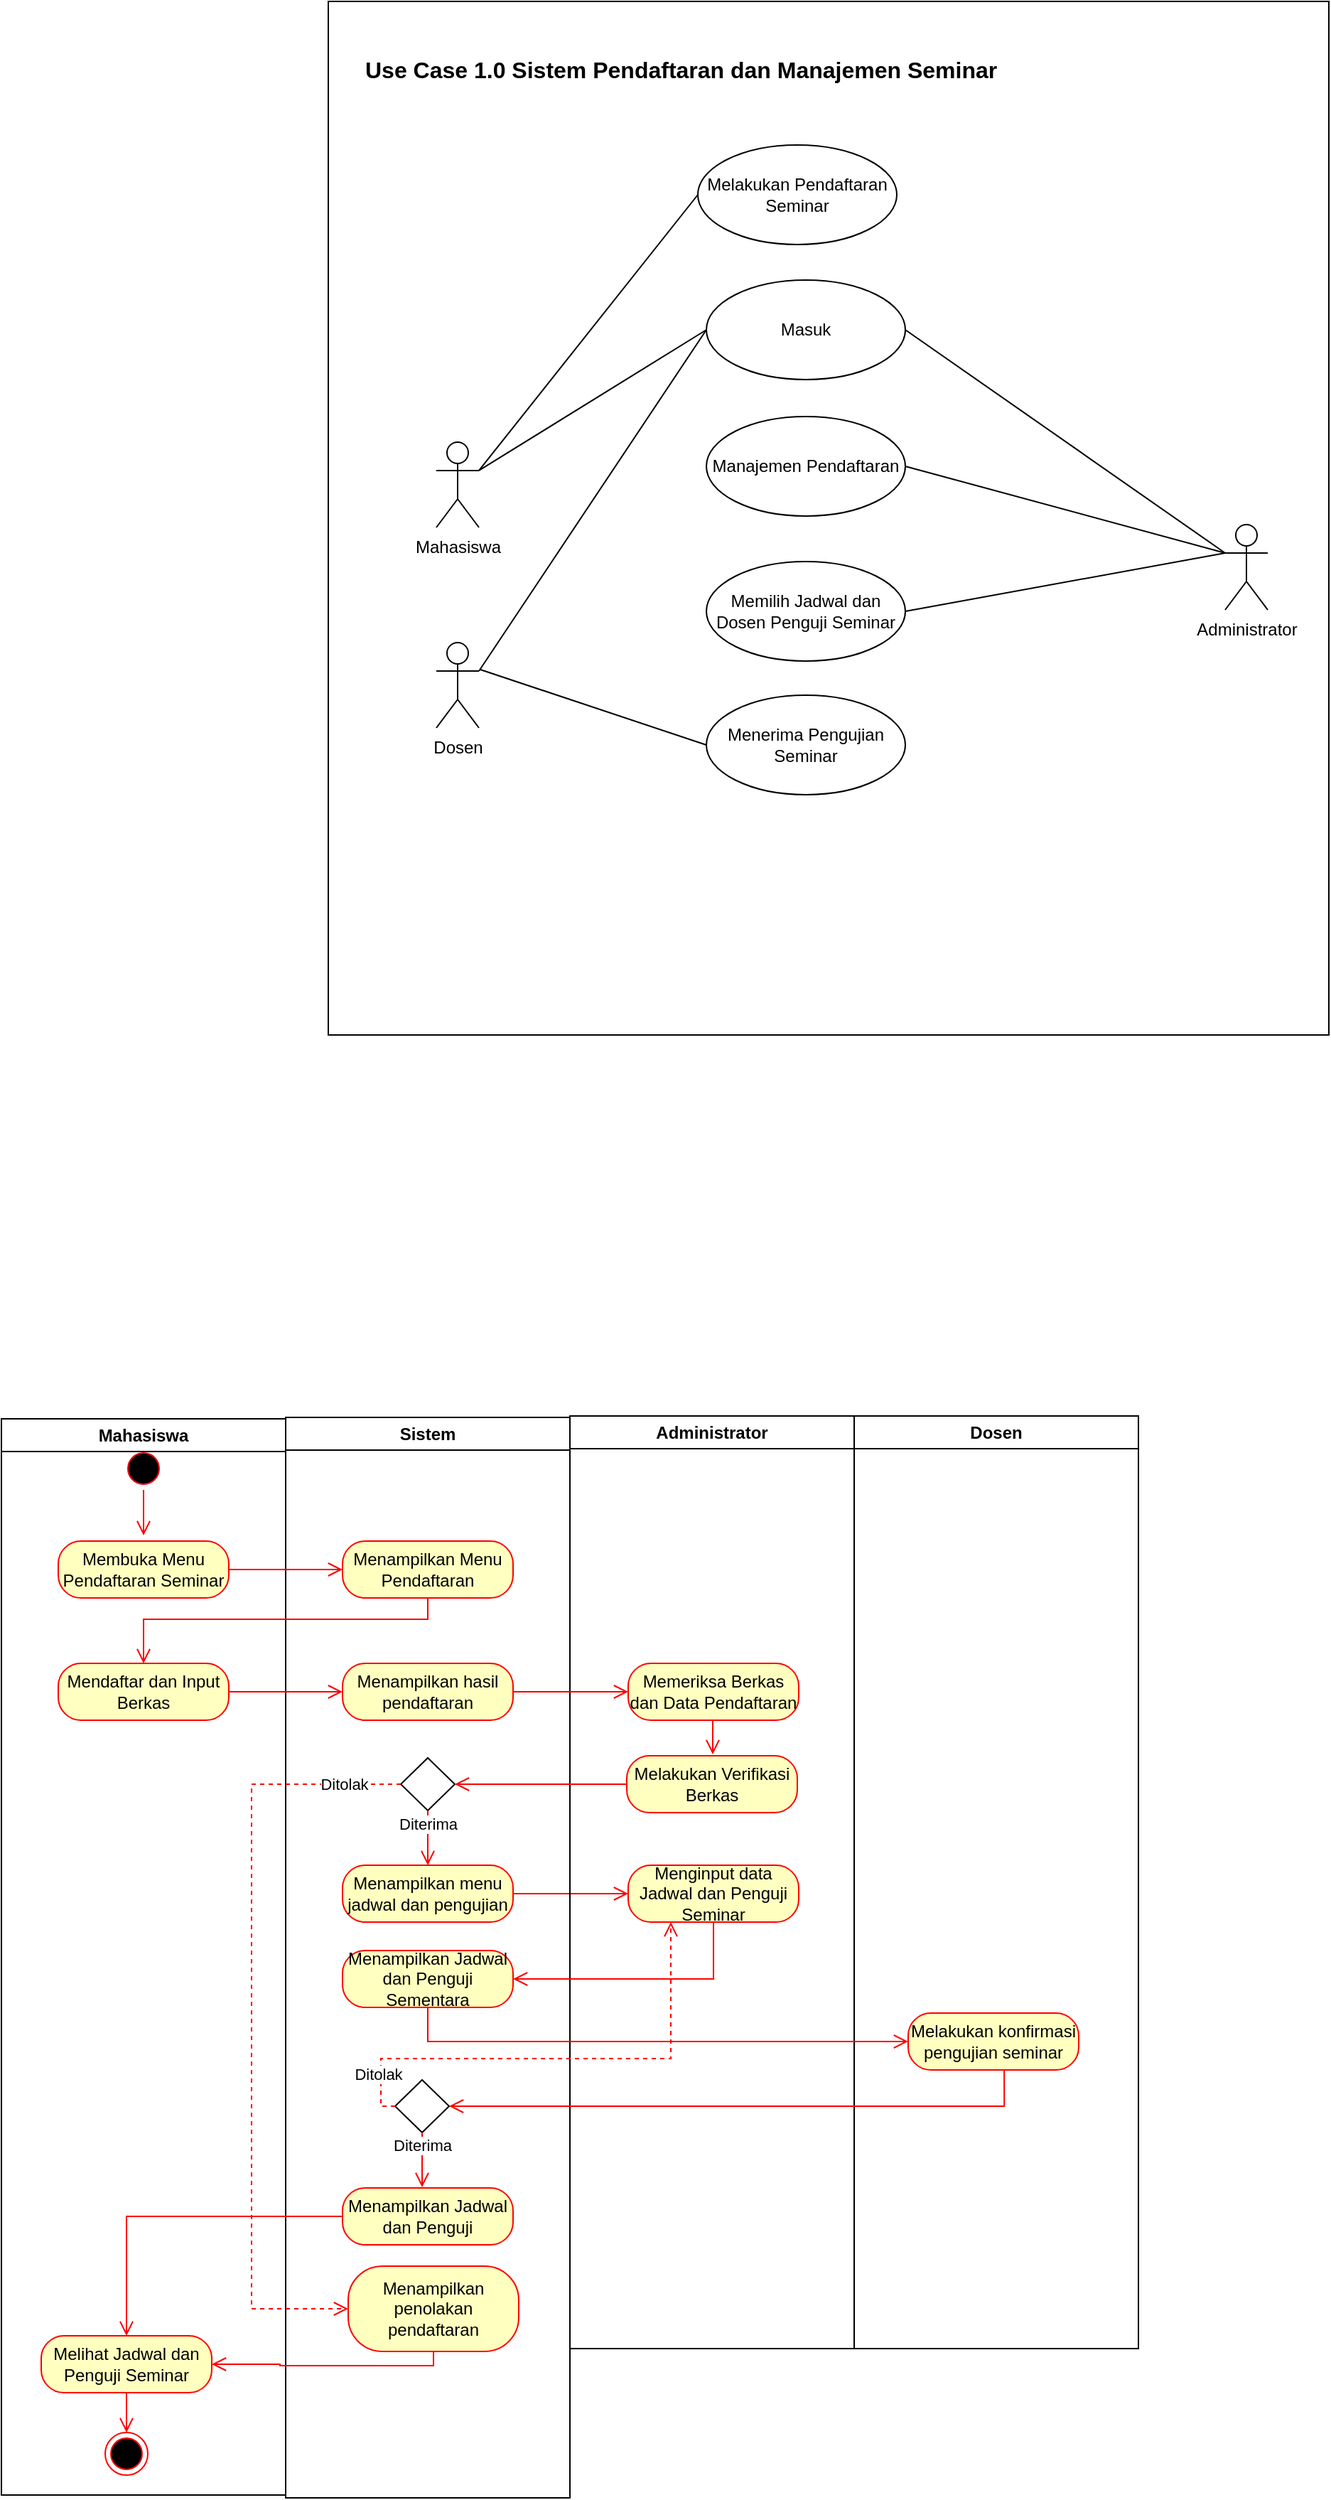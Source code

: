 <mxfile version="24.2.7" type="github">
  <diagram name="Page-1" id="fWyHtkor9l7rRrTD2WUf">
    <mxGraphModel dx="1645" dy="539" grid="0" gridSize="10" guides="1" tooltips="1" connect="1" arrows="1" fold="1" page="1" pageScale="1" pageWidth="850" pageHeight="1100" background="none" math="0" shadow="0">
      <root>
        <mxCell id="0" />
        <mxCell id="1" parent="0" />
        <mxCell id="_0-qu6X5wqAPZ1qLUZdc-36" value="" style="rounded=0;whiteSpace=wrap;html=1;" vertex="1" parent="1">
          <mxGeometry x="82" y="17" width="704" height="727" as="geometry" />
        </mxCell>
        <mxCell id="_0-qu6X5wqAPZ1qLUZdc-2" value="Mahasiswa" style="shape=umlActor;verticalLabelPosition=bottom;verticalAlign=top;html=1;outlineConnect=0;" vertex="1" parent="1">
          <mxGeometry x="158" y="327" width="30" height="60" as="geometry" />
        </mxCell>
        <mxCell id="_0-qu6X5wqAPZ1qLUZdc-4" value="Dosen" style="shape=umlActor;verticalLabelPosition=bottom;verticalAlign=top;html=1;outlineConnect=0;" vertex="1" parent="1">
          <mxGeometry x="158" y="468" width="30" height="60" as="geometry" />
        </mxCell>
        <mxCell id="_0-qu6X5wqAPZ1qLUZdc-5" value="Administrator" style="shape=umlActor;verticalLabelPosition=bottom;verticalAlign=top;html=1;outlineConnect=0;" vertex="1" parent="1">
          <mxGeometry x="713" y="385" width="30" height="60" as="geometry" />
        </mxCell>
        <mxCell id="_0-qu6X5wqAPZ1qLUZdc-7" value="Masuk" style="ellipse;whiteSpace=wrap;html=1;" vertex="1" parent="1">
          <mxGeometry x="348" y="213" width="140" height="70" as="geometry" />
        </mxCell>
        <mxCell id="_0-qu6X5wqAPZ1qLUZdc-9" value="Melakukan Pendaftaran&lt;div&gt;Seminar&lt;/div&gt;" style="ellipse;whiteSpace=wrap;html=1;" vertex="1" parent="1">
          <mxGeometry x="342" y="118" width="140" height="70" as="geometry" />
        </mxCell>
        <mxCell id="_0-qu6X5wqAPZ1qLUZdc-10" value="Manajemen Pendaftaran" style="ellipse;whiteSpace=wrap;html=1;" vertex="1" parent="1">
          <mxGeometry x="348" y="309" width="140" height="70" as="geometry" />
        </mxCell>
        <mxCell id="_0-qu6X5wqAPZ1qLUZdc-12" value="Memilih Jadwal dan Dosen Penguji Seminar" style="ellipse;whiteSpace=wrap;html=1;" vertex="1" parent="1">
          <mxGeometry x="348" y="411" width="140" height="70" as="geometry" />
        </mxCell>
        <mxCell id="_0-qu6X5wqAPZ1qLUZdc-13" value="Menerima Pengujian Seminar" style="ellipse;whiteSpace=wrap;html=1;" vertex="1" parent="1">
          <mxGeometry x="348" y="505" width="140" height="70" as="geometry" />
        </mxCell>
        <mxCell id="_0-qu6X5wqAPZ1qLUZdc-17" value="" style="endArrow=none;html=1;rounded=0;exitX=1;exitY=0.333;exitDx=0;exitDy=0;exitPerimeter=0;entryX=0;entryY=0.5;entryDx=0;entryDy=0;" edge="1" parent="1" source="_0-qu6X5wqAPZ1qLUZdc-2" target="_0-qu6X5wqAPZ1qLUZdc-7">
          <mxGeometry width="50" height="50" relative="1" as="geometry">
            <mxPoint x="407" y="446" as="sourcePoint" />
            <mxPoint x="457" y="396" as="targetPoint" />
          </mxGeometry>
        </mxCell>
        <mxCell id="_0-qu6X5wqAPZ1qLUZdc-18" value="" style="endArrow=none;html=1;rounded=0;entryX=0;entryY=0.5;entryDx=0;entryDy=0;exitX=1;exitY=0.333;exitDx=0;exitDy=0;exitPerimeter=0;" edge="1" parent="1" source="_0-qu6X5wqAPZ1qLUZdc-2" target="_0-qu6X5wqAPZ1qLUZdc-9">
          <mxGeometry width="50" height="50" relative="1" as="geometry">
            <mxPoint x="221" y="381" as="sourcePoint" />
            <mxPoint x="358" y="162" as="targetPoint" />
          </mxGeometry>
        </mxCell>
        <mxCell id="_0-qu6X5wqAPZ1qLUZdc-23" value="" style="endArrow=none;html=1;rounded=0;entryX=0;entryY=0.333;entryDx=0;entryDy=0;entryPerimeter=0;exitX=1;exitY=0.5;exitDx=0;exitDy=0;" edge="1" parent="1" source="_0-qu6X5wqAPZ1qLUZdc-7" target="_0-qu6X5wqAPZ1qLUZdc-5">
          <mxGeometry width="50" height="50" relative="1" as="geometry">
            <mxPoint x="136" y="462" as="sourcePoint" />
            <mxPoint x="358" y="266" as="targetPoint" />
          </mxGeometry>
        </mxCell>
        <mxCell id="_0-qu6X5wqAPZ1qLUZdc-25" value="" style="endArrow=none;html=1;rounded=0;entryX=0;entryY=0.333;entryDx=0;entryDy=0;entryPerimeter=0;exitX=1;exitY=0.5;exitDx=0;exitDy=0;" edge="1" parent="1" source="_0-qu6X5wqAPZ1qLUZdc-10" target="_0-qu6X5wqAPZ1qLUZdc-5">
          <mxGeometry width="50" height="50" relative="1" as="geometry">
            <mxPoint x="498" y="362" as="sourcePoint" />
            <mxPoint x="699" y="236" as="targetPoint" />
          </mxGeometry>
        </mxCell>
        <mxCell id="_0-qu6X5wqAPZ1qLUZdc-26" value="" style="endArrow=none;html=1;rounded=0;entryX=0;entryY=0.333;entryDx=0;entryDy=0;entryPerimeter=0;exitX=1;exitY=0.5;exitDx=0;exitDy=0;" edge="1" parent="1" source="_0-qu6X5wqAPZ1qLUZdc-12" target="_0-qu6X5wqAPZ1qLUZdc-5">
          <mxGeometry width="50" height="50" relative="1" as="geometry">
            <mxPoint x="498" y="466" as="sourcePoint" />
            <mxPoint x="699" y="236" as="targetPoint" />
          </mxGeometry>
        </mxCell>
        <mxCell id="_0-qu6X5wqAPZ1qLUZdc-30" value="" style="endArrow=none;html=1;rounded=0;exitX=1;exitY=0.333;exitDx=0;exitDy=0;exitPerimeter=0;entryX=0;entryY=0.5;entryDx=0;entryDy=0;" edge="1" parent="1" source="_0-qu6X5wqAPZ1qLUZdc-4" target="_0-qu6X5wqAPZ1qLUZdc-7">
          <mxGeometry width="50" height="50" relative="1" as="geometry">
            <mxPoint x="198" y="357" as="sourcePoint" />
            <mxPoint x="358" y="258" as="targetPoint" />
          </mxGeometry>
        </mxCell>
        <mxCell id="_0-qu6X5wqAPZ1qLUZdc-33" value="" style="endArrow=none;html=1;rounded=0;entryX=0;entryY=0.5;entryDx=0;entryDy=0;" edge="1" parent="1" target="_0-qu6X5wqAPZ1qLUZdc-13">
          <mxGeometry width="50" height="50" relative="1" as="geometry">
            <mxPoint x="189" y="487" as="sourcePoint" />
            <mxPoint x="358" y="258" as="targetPoint" />
          </mxGeometry>
        </mxCell>
        <mxCell id="_0-qu6X5wqAPZ1qLUZdc-34" value="&lt;b&gt;&lt;font style=&quot;font-size: 16px;&quot;&gt;Use Case 1.0 Sistem Pendaftaran dan Manajemen Seminar&lt;/font&gt;&lt;/b&gt;" style="text;html=1;align=left;verticalAlign=middle;whiteSpace=wrap;rounded=0;" vertex="1" parent="1">
          <mxGeometry x="106" y="50" width="487" height="30" as="geometry" />
        </mxCell>
        <mxCell id="_0-qu6X5wqAPZ1qLUZdc-42" value="Mahasiswa" style="swimlane;whiteSpace=wrap;html=1;" vertex="1" parent="1">
          <mxGeometry x="-148" y="1014" width="200" height="757" as="geometry" />
        </mxCell>
        <mxCell id="_0-qu6X5wqAPZ1qLUZdc-49" value="Mendaftar dan Input Berkas" style="rounded=1;whiteSpace=wrap;html=1;arcSize=40;fontColor=#000000;fillColor=#ffffc0;strokeColor=#ff0000;" vertex="1" parent="_0-qu6X5wqAPZ1qLUZdc-42">
          <mxGeometry x="40" y="172" width="120" height="40" as="geometry" />
        </mxCell>
        <mxCell id="_0-qu6X5wqAPZ1qLUZdc-47" value="" style="ellipse;html=1;shape=startState;fillColor=#000000;strokeColor=#ff0000;" vertex="1" parent="_0-qu6X5wqAPZ1qLUZdc-42">
          <mxGeometry x="85" y="20" width="30" height="30" as="geometry" />
        </mxCell>
        <mxCell id="_0-qu6X5wqAPZ1qLUZdc-72" value="Membuka Menu Pendaftaran Seminar" style="rounded=1;whiteSpace=wrap;html=1;arcSize=40;fontColor=#000000;fillColor=#ffffc0;strokeColor=#ff0000;" vertex="1" parent="_0-qu6X5wqAPZ1qLUZdc-42">
          <mxGeometry x="40" y="86" width="120" height="40" as="geometry" />
        </mxCell>
        <mxCell id="_0-qu6X5wqAPZ1qLUZdc-105" value="Melihat Jadwal dan Penguji Seminar" style="rounded=1;whiteSpace=wrap;html=1;arcSize=40;fontColor=#000000;fillColor=#ffffc0;strokeColor=#ff0000;" vertex="1" parent="_0-qu6X5wqAPZ1qLUZdc-42">
          <mxGeometry x="28.0" y="645" width="120" height="40" as="geometry" />
        </mxCell>
        <mxCell id="_0-qu6X5wqAPZ1qLUZdc-106" value="" style="ellipse;html=1;shape=endState;fillColor=#000000;strokeColor=#ff0000;" vertex="1" parent="_0-qu6X5wqAPZ1qLUZdc-42">
          <mxGeometry x="73" y="713" width="30" height="30" as="geometry" />
        </mxCell>
        <mxCell id="_0-qu6X5wqAPZ1qLUZdc-107" value="" style="edgeStyle=orthogonalEdgeStyle;html=1;verticalAlign=bottom;endArrow=open;endSize=8;strokeColor=#ff0000;rounded=0;exitX=0.5;exitY=1;exitDx=0;exitDy=0;entryX=0.5;entryY=0;entryDx=0;entryDy=0;" edge="1" parent="_0-qu6X5wqAPZ1qLUZdc-42" source="_0-qu6X5wqAPZ1qLUZdc-105" target="_0-qu6X5wqAPZ1qLUZdc-106">
          <mxGeometry relative="1" as="geometry">
            <mxPoint x="158" y="675" as="targetPoint" />
            <mxPoint x="245" y="675" as="sourcePoint" />
          </mxGeometry>
        </mxCell>
        <mxCell id="_0-qu6X5wqAPZ1qLUZdc-43" value="Administrator" style="swimlane;whiteSpace=wrap;html=1;" vertex="1" parent="1">
          <mxGeometry x="252" y="1012" width="200" height="656" as="geometry" />
        </mxCell>
        <mxCell id="_0-qu6X5wqAPZ1qLUZdc-52" value="Memeriksa Berkas dan Data Pendaftaran" style="rounded=1;whiteSpace=wrap;html=1;arcSize=40;fontColor=#000000;fillColor=#ffffc0;strokeColor=#ff0000;" vertex="1" parent="_0-qu6X5wqAPZ1qLUZdc-43">
          <mxGeometry x="41" y="174" width="120" height="40" as="geometry" />
        </mxCell>
        <mxCell id="_0-qu6X5wqAPZ1qLUZdc-53" value="" style="edgeStyle=orthogonalEdgeStyle;html=1;verticalAlign=bottom;endArrow=open;endSize=8;strokeColor=#ff0000;rounded=0;" edge="1" source="_0-qu6X5wqAPZ1qLUZdc-52" parent="_0-qu6X5wqAPZ1qLUZdc-43">
          <mxGeometry relative="1" as="geometry">
            <mxPoint x="100.5" y="238" as="targetPoint" />
          </mxGeometry>
        </mxCell>
        <mxCell id="_0-qu6X5wqAPZ1qLUZdc-61" value="Menginput data Jadwal dan Penguji Seminar" style="rounded=1;whiteSpace=wrap;html=1;arcSize=40;fontColor=#000000;fillColor=#ffffc0;strokeColor=#ff0000;" vertex="1" parent="_0-qu6X5wqAPZ1qLUZdc-43">
          <mxGeometry x="41.0" y="316" width="120" height="40" as="geometry" />
        </mxCell>
        <mxCell id="_0-qu6X5wqAPZ1qLUZdc-86" value="Melakukan Verifikasi Berkas" style="rounded=1;whiteSpace=wrap;html=1;arcSize=40;fontColor=#000000;fillColor=#ffffc0;strokeColor=#ff0000;" vertex="1" parent="_0-qu6X5wqAPZ1qLUZdc-43">
          <mxGeometry x="40" y="239" width="120" height="40" as="geometry" />
        </mxCell>
        <mxCell id="_0-qu6X5wqAPZ1qLUZdc-46" value="Dosen" style="swimlane;whiteSpace=wrap;html=1;" vertex="1" parent="1">
          <mxGeometry x="452" y="1012" width="200" height="656" as="geometry" />
        </mxCell>
        <mxCell id="_0-qu6X5wqAPZ1qLUZdc-64" value="Melakukan konfirmasi pengujian seminar" style="rounded=1;whiteSpace=wrap;html=1;arcSize=40;fontColor=#000000;fillColor=#ffffc0;strokeColor=#ff0000;" vertex="1" parent="_0-qu6X5wqAPZ1qLUZdc-46">
          <mxGeometry x="38" y="420" width="120" height="40" as="geometry" />
        </mxCell>
        <mxCell id="_0-qu6X5wqAPZ1qLUZdc-60" value="" style="edgeStyle=orthogonalEdgeStyle;html=1;verticalAlign=bottom;endArrow=open;endSize=8;strokeColor=#ff0000;rounded=0;exitX=1;exitY=0.5;exitDx=0;exitDy=0;entryX=0;entryY=0.5;entryDx=0;entryDy=0;" edge="1" parent="1" source="_0-qu6X5wqAPZ1qLUZdc-57" target="_0-qu6X5wqAPZ1qLUZdc-61">
          <mxGeometry relative="1" as="geometry">
            <mxPoint x="351" y="1380" as="targetPoint" />
            <mxPoint x="350.5" y="1356" as="sourcePoint" />
          </mxGeometry>
        </mxCell>
        <mxCell id="_0-qu6X5wqAPZ1qLUZdc-70" value="Sistem" style="swimlane;whiteSpace=wrap;html=1;" vertex="1" parent="1">
          <mxGeometry x="52" y="1013" width="200" height="760" as="geometry" />
        </mxCell>
        <mxCell id="_0-qu6X5wqAPZ1qLUZdc-78" value="Menampilkan Menu Pendaftaran" style="rounded=1;whiteSpace=wrap;html=1;arcSize=40;fontColor=#000000;fillColor=#ffffc0;strokeColor=#ff0000;" vertex="1" parent="_0-qu6X5wqAPZ1qLUZdc-70">
          <mxGeometry x="40" y="87" width="120" height="40" as="geometry" />
        </mxCell>
        <mxCell id="_0-qu6X5wqAPZ1qLUZdc-83" value="Menampilkan hasil pendaftaran" style="rounded=1;whiteSpace=wrap;html=1;arcSize=40;fontColor=#000000;fillColor=#ffffc0;strokeColor=#ff0000;" vertex="1" parent="_0-qu6X5wqAPZ1qLUZdc-70">
          <mxGeometry x="40" y="173" width="120" height="40" as="geometry" />
        </mxCell>
        <mxCell id="_0-qu6X5wqAPZ1qLUZdc-88" value="" style="rhombus;whiteSpace=wrap;html=1;" vertex="1" parent="_0-qu6X5wqAPZ1qLUZdc-70">
          <mxGeometry x="81" y="239.5" width="38" height="37" as="geometry" />
        </mxCell>
        <mxCell id="_0-qu6X5wqAPZ1qLUZdc-57" value="Menampilkan menu jadwal dan pengujian" style="rounded=1;whiteSpace=wrap;html=1;arcSize=40;fontColor=#000000;fillColor=#ffffc0;strokeColor=#ff0000;" vertex="1" parent="_0-qu6X5wqAPZ1qLUZdc-70">
          <mxGeometry x="40" y="315" width="120" height="40" as="geometry" />
        </mxCell>
        <mxCell id="_0-qu6X5wqAPZ1qLUZdc-91" value="Diterima" style="edgeStyle=orthogonalEdgeStyle;html=1;verticalAlign=bottom;endArrow=open;endSize=8;strokeColor=#ff0000;rounded=0;exitX=0.5;exitY=1;exitDx=0;exitDy=0;entryX=0.5;entryY=0;entryDx=0;entryDy=0;" edge="1" parent="_0-qu6X5wqAPZ1qLUZdc-70" source="_0-qu6X5wqAPZ1qLUZdc-88" target="_0-qu6X5wqAPZ1qLUZdc-57">
          <mxGeometry x="-0.067" relative="1" as="geometry">
            <mxPoint x="108" y="340" as="targetPoint" />
            <mxPoint x="250" y="268" as="sourcePoint" />
            <Array as="points">
              <mxPoint x="100" y="297" />
              <mxPoint x="100" y="297" />
            </Array>
            <mxPoint as="offset" />
          </mxGeometry>
        </mxCell>
        <mxCell id="_0-qu6X5wqAPZ1qLUZdc-93" value="Menampilkan Jadwal dan Penguji Sementara" style="rounded=1;whiteSpace=wrap;html=1;arcSize=40;fontColor=#000000;fillColor=#ffffc0;strokeColor=#ff0000;" vertex="1" parent="_0-qu6X5wqAPZ1qLUZdc-70">
          <mxGeometry x="40" y="375" width="120" height="40" as="geometry" />
        </mxCell>
        <mxCell id="_0-qu6X5wqAPZ1qLUZdc-99" value="Menampilkan Jadwal dan Penguji" style="rounded=1;whiteSpace=wrap;html=1;arcSize=40;fontColor=#000000;fillColor=#ffffc0;strokeColor=#ff0000;" vertex="1" parent="_0-qu6X5wqAPZ1qLUZdc-70">
          <mxGeometry x="40" y="542" width="120" height="40" as="geometry" />
        </mxCell>
        <mxCell id="_0-qu6X5wqAPZ1qLUZdc-101" value="" style="rhombus;whiteSpace=wrap;html=1;" vertex="1" parent="_0-qu6X5wqAPZ1qLUZdc-70">
          <mxGeometry x="77" y="466" width="38" height="37" as="geometry" />
        </mxCell>
        <mxCell id="_0-qu6X5wqAPZ1qLUZdc-102" value="Diterima" style="edgeStyle=orthogonalEdgeStyle;html=1;verticalAlign=bottom;endArrow=open;endSize=8;strokeColor=#ff0000;rounded=0;exitX=0.5;exitY=1;exitDx=0;exitDy=0;entryX=0.5;entryY=0;entryDx=0;entryDy=0;" edge="1" parent="_0-qu6X5wqAPZ1qLUZdc-70" source="_0-qu6X5wqAPZ1qLUZdc-101">
          <mxGeometry x="-0.067" relative="1" as="geometry">
            <mxPoint x="96" y="541.5" as="targetPoint" />
            <mxPoint x="246" y="494.5" as="sourcePoint" />
            <Array as="points">
              <mxPoint x="96" y="523.5" />
              <mxPoint x="96" y="523.5" />
            </Array>
            <mxPoint as="offset" />
          </mxGeometry>
        </mxCell>
        <mxCell id="_0-qu6X5wqAPZ1qLUZdc-112" value="Menampilkan penolakan pendaftaran" style="rounded=1;whiteSpace=wrap;html=1;arcSize=40;fontColor=#000000;fillColor=#ffffc0;strokeColor=#ff0000;" vertex="1" parent="_0-qu6X5wqAPZ1qLUZdc-70">
          <mxGeometry x="44" y="597" width="120" height="60" as="geometry" />
        </mxCell>
        <mxCell id="_0-qu6X5wqAPZ1qLUZdc-113" value="" style="edgeStyle=orthogonalEdgeStyle;html=1;verticalAlign=bottom;endArrow=open;endSize=8;strokeColor=#ff0000;rounded=0;exitX=0;exitY=0.5;exitDx=0;exitDy=0;entryX=0;entryY=0.5;entryDx=0;entryDy=0;dashed=1;" edge="1" parent="_0-qu6X5wqAPZ1qLUZdc-70" source="_0-qu6X5wqAPZ1qLUZdc-88" target="_0-qu6X5wqAPZ1qLUZdc-112">
          <mxGeometry relative="1" as="geometry">
            <mxPoint x="-37" y="572" as="targetPoint" />
            <mxPoint x="80" y="256" as="sourcePoint" />
            <Array as="points">
              <mxPoint x="-24" y="258" />
              <mxPoint x="-24" y="627" />
            </Array>
          </mxGeometry>
        </mxCell>
        <mxCell id="_0-qu6X5wqAPZ1qLUZdc-116" value="Ditolak" style="edgeLabel;html=1;align=center;verticalAlign=middle;resizable=0;points=[];" vertex="1" connectable="0" parent="_0-qu6X5wqAPZ1qLUZdc-113">
          <mxGeometry x="-0.851" relative="1" as="geometry">
            <mxPoint as="offset" />
          </mxGeometry>
        </mxCell>
        <mxCell id="_0-qu6X5wqAPZ1qLUZdc-48" value="" style="edgeStyle=orthogonalEdgeStyle;html=1;verticalAlign=bottom;endArrow=open;endSize=8;strokeColor=#ff0000;rounded=0;" edge="1" source="_0-qu6X5wqAPZ1qLUZdc-47" parent="1">
          <mxGeometry relative="1" as="geometry">
            <mxPoint x="-48" y="1096" as="targetPoint" />
          </mxGeometry>
        </mxCell>
        <mxCell id="_0-qu6X5wqAPZ1qLUZdc-79" value="" style="edgeStyle=orthogonalEdgeStyle;html=1;verticalAlign=bottom;endArrow=open;endSize=8;strokeColor=#ff0000;rounded=0;entryX=0.5;entryY=0;entryDx=0;entryDy=0;" edge="1" source="_0-qu6X5wqAPZ1qLUZdc-78" parent="1" target="_0-qu6X5wqAPZ1qLUZdc-49">
          <mxGeometry relative="1" as="geometry">
            <mxPoint x="152" y="1200" as="targetPoint" />
            <Array as="points">
              <mxPoint x="152" y="1155" />
              <mxPoint x="-48" y="1155" />
            </Array>
          </mxGeometry>
        </mxCell>
        <mxCell id="_0-qu6X5wqAPZ1qLUZdc-82" value="" style="edgeStyle=orthogonalEdgeStyle;html=1;verticalAlign=bottom;endArrow=open;endSize=8;strokeColor=#ff0000;rounded=0;entryX=0;entryY=0.5;entryDx=0;entryDy=0;exitX=1;exitY=0.5;exitDx=0;exitDy=0;" edge="1" parent="1" source="_0-qu6X5wqAPZ1qLUZdc-72" target="_0-qu6X5wqAPZ1qLUZdc-78">
          <mxGeometry relative="1" as="geometry">
            <mxPoint x="-38" y="1106" as="targetPoint" />
            <mxPoint x="-38" y="1074" as="sourcePoint" />
          </mxGeometry>
        </mxCell>
        <mxCell id="_0-qu6X5wqAPZ1qLUZdc-84" value="" style="edgeStyle=orthogonalEdgeStyle;html=1;verticalAlign=bottom;endArrow=open;endSize=8;strokeColor=#ff0000;rounded=0;entryX=0;entryY=0.5;entryDx=0;entryDy=0;exitX=1;exitY=0.5;exitDx=0;exitDy=0;" edge="1" parent="1" source="_0-qu6X5wqAPZ1qLUZdc-49" target="_0-qu6X5wqAPZ1qLUZdc-83">
          <mxGeometry relative="1" as="geometry">
            <mxPoint x="102" y="1130" as="targetPoint" />
            <mxPoint x="22" y="1130" as="sourcePoint" />
          </mxGeometry>
        </mxCell>
        <mxCell id="_0-qu6X5wqAPZ1qLUZdc-85" value="" style="edgeStyle=orthogonalEdgeStyle;html=1;verticalAlign=bottom;endArrow=open;endSize=8;strokeColor=#ff0000;rounded=0;entryX=0;entryY=0.5;entryDx=0;entryDy=0;exitX=1;exitY=0.5;exitDx=0;exitDy=0;" edge="1" parent="1" source="_0-qu6X5wqAPZ1qLUZdc-83" target="_0-qu6X5wqAPZ1qLUZdc-52">
          <mxGeometry relative="1" as="geometry">
            <mxPoint x="102" y="1216" as="targetPoint" />
            <mxPoint x="218" y="1208" as="sourcePoint" />
          </mxGeometry>
        </mxCell>
        <mxCell id="_0-qu6X5wqAPZ1qLUZdc-89" value="" style="edgeStyle=orthogonalEdgeStyle;html=1;verticalAlign=bottom;endArrow=open;endSize=8;strokeColor=#ff0000;rounded=0;exitX=0;exitY=0.5;exitDx=0;exitDy=0;entryX=1;entryY=0.5;entryDx=0;entryDy=0;" edge="1" parent="1" source="_0-qu6X5wqAPZ1qLUZdc-86" target="_0-qu6X5wqAPZ1qLUZdc-88">
          <mxGeometry relative="1" as="geometry">
            <mxPoint x="214" y="1306" as="targetPoint" />
            <mxPoint x="360.5" y="1366" as="sourcePoint" />
          </mxGeometry>
        </mxCell>
        <mxCell id="_0-qu6X5wqAPZ1qLUZdc-95" value="" style="edgeStyle=orthogonalEdgeStyle;html=1;verticalAlign=bottom;endArrow=open;endSize=8;strokeColor=#ff0000;rounded=0;exitX=0.5;exitY=1;exitDx=0;exitDy=0;entryX=1;entryY=0.5;entryDx=0;entryDy=0;" edge="1" parent="1" source="_0-qu6X5wqAPZ1qLUZdc-61" target="_0-qu6X5wqAPZ1qLUZdc-93">
          <mxGeometry relative="1" as="geometry">
            <mxPoint x="303" y="1358" as="targetPoint" />
            <mxPoint x="222" y="1358" as="sourcePoint" />
          </mxGeometry>
        </mxCell>
        <mxCell id="_0-qu6X5wqAPZ1qLUZdc-97" value="" style="edgeStyle=orthogonalEdgeStyle;html=1;verticalAlign=bottom;endArrow=open;endSize=8;strokeColor=#ff0000;rounded=0;exitX=0.5;exitY=1;exitDx=0;exitDy=0;entryX=0;entryY=0.5;entryDx=0;entryDy=0;" edge="1" parent="1" source="_0-qu6X5wqAPZ1qLUZdc-93" target="_0-qu6X5wqAPZ1qLUZdc-64">
          <mxGeometry relative="1" as="geometry">
            <mxPoint x="303" y="1358" as="targetPoint" />
            <mxPoint x="222" y="1358" as="sourcePoint" />
          </mxGeometry>
        </mxCell>
        <mxCell id="_0-qu6X5wqAPZ1qLUZdc-65" value="" style="edgeStyle=orthogonalEdgeStyle;html=1;verticalAlign=bottom;endArrow=open;endSize=8;strokeColor=#ff0000;rounded=0;entryX=1;entryY=0.5;entryDx=0;entryDy=0;exitX=0.563;exitY=0.996;exitDx=0;exitDy=0;exitPerimeter=0;" edge="1" source="_0-qu6X5wqAPZ1qLUZdc-64" parent="1" target="_0-qu6X5wqAPZ1qLUZdc-101">
          <mxGeometry relative="1" as="geometry">
            <mxPoint x="549" y="1514" as="targetPoint" />
          </mxGeometry>
        </mxCell>
        <mxCell id="_0-qu6X5wqAPZ1qLUZdc-103" value="" style="edgeStyle=orthogonalEdgeStyle;html=1;verticalAlign=bottom;endArrow=open;endSize=8;strokeColor=#ff0000;rounded=0;entryX=0.25;entryY=1;entryDx=0;entryDy=0;exitX=0;exitY=0.5;exitDx=0;exitDy=0;dashed=1;" edge="1" parent="1" source="_0-qu6X5wqAPZ1qLUZdc-101" target="_0-qu6X5wqAPZ1qLUZdc-61">
          <mxGeometry relative="1" as="geometry">
            <mxPoint x="177" y="1507" as="targetPoint" />
            <mxPoint x="568" y="1482" as="sourcePoint" />
            <Array as="points">
              <mxPoint x="119" y="1498" />
              <mxPoint x="119" y="1464" />
              <mxPoint x="323" y="1464" />
            </Array>
          </mxGeometry>
        </mxCell>
        <mxCell id="_0-qu6X5wqAPZ1qLUZdc-104" value="Ditolak" style="edgeLabel;html=1;align=center;verticalAlign=middle;resizable=0;points=[];" vertex="1" connectable="0" parent="_0-qu6X5wqAPZ1qLUZdc-103">
          <mxGeometry x="-0.812" y="2" relative="1" as="geometry">
            <mxPoint as="offset" />
          </mxGeometry>
        </mxCell>
        <mxCell id="_0-qu6X5wqAPZ1qLUZdc-100" value="" style="edgeStyle=orthogonalEdgeStyle;html=1;verticalAlign=bottom;endArrow=open;endSize=8;strokeColor=#ff0000;rounded=0;" edge="1" source="_0-qu6X5wqAPZ1qLUZdc-99" parent="1" target="_0-qu6X5wqAPZ1qLUZdc-105">
          <mxGeometry relative="1" as="geometry">
            <mxPoint x="152" y="1654" as="targetPoint" />
          </mxGeometry>
        </mxCell>
        <mxCell id="_0-qu6X5wqAPZ1qLUZdc-115" value="" style="edgeStyle=orthogonalEdgeStyle;html=1;verticalAlign=bottom;endArrow=open;endSize=8;strokeColor=#ff0000;rounded=0;exitX=0.5;exitY=1;exitDx=0;exitDy=0;entryX=1;entryY=0.5;entryDx=0;entryDy=0;" edge="1" parent="1" source="_0-qu6X5wqAPZ1qLUZdc-112" target="_0-qu6X5wqAPZ1qLUZdc-105">
          <mxGeometry relative="1" as="geometry">
            <mxPoint x="-50" y="1669" as="targetPoint" />
            <mxPoint x="102" y="1585" as="sourcePoint" />
          </mxGeometry>
        </mxCell>
      </root>
    </mxGraphModel>
  </diagram>
</mxfile>
